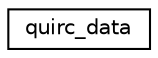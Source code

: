 digraph "Graphical Class Hierarchy"
{
  edge [fontname="Helvetica",fontsize="10",labelfontname="Helvetica",labelfontsize="10"];
  node [fontname="Helvetica",fontsize="10",shape=record];
  rankdir="LR";
  Node1 [label="quirc_data",height=0.2,width=0.4,color="black", fillcolor="white", style="filled",URL="$structquirc__data.html"];
}
